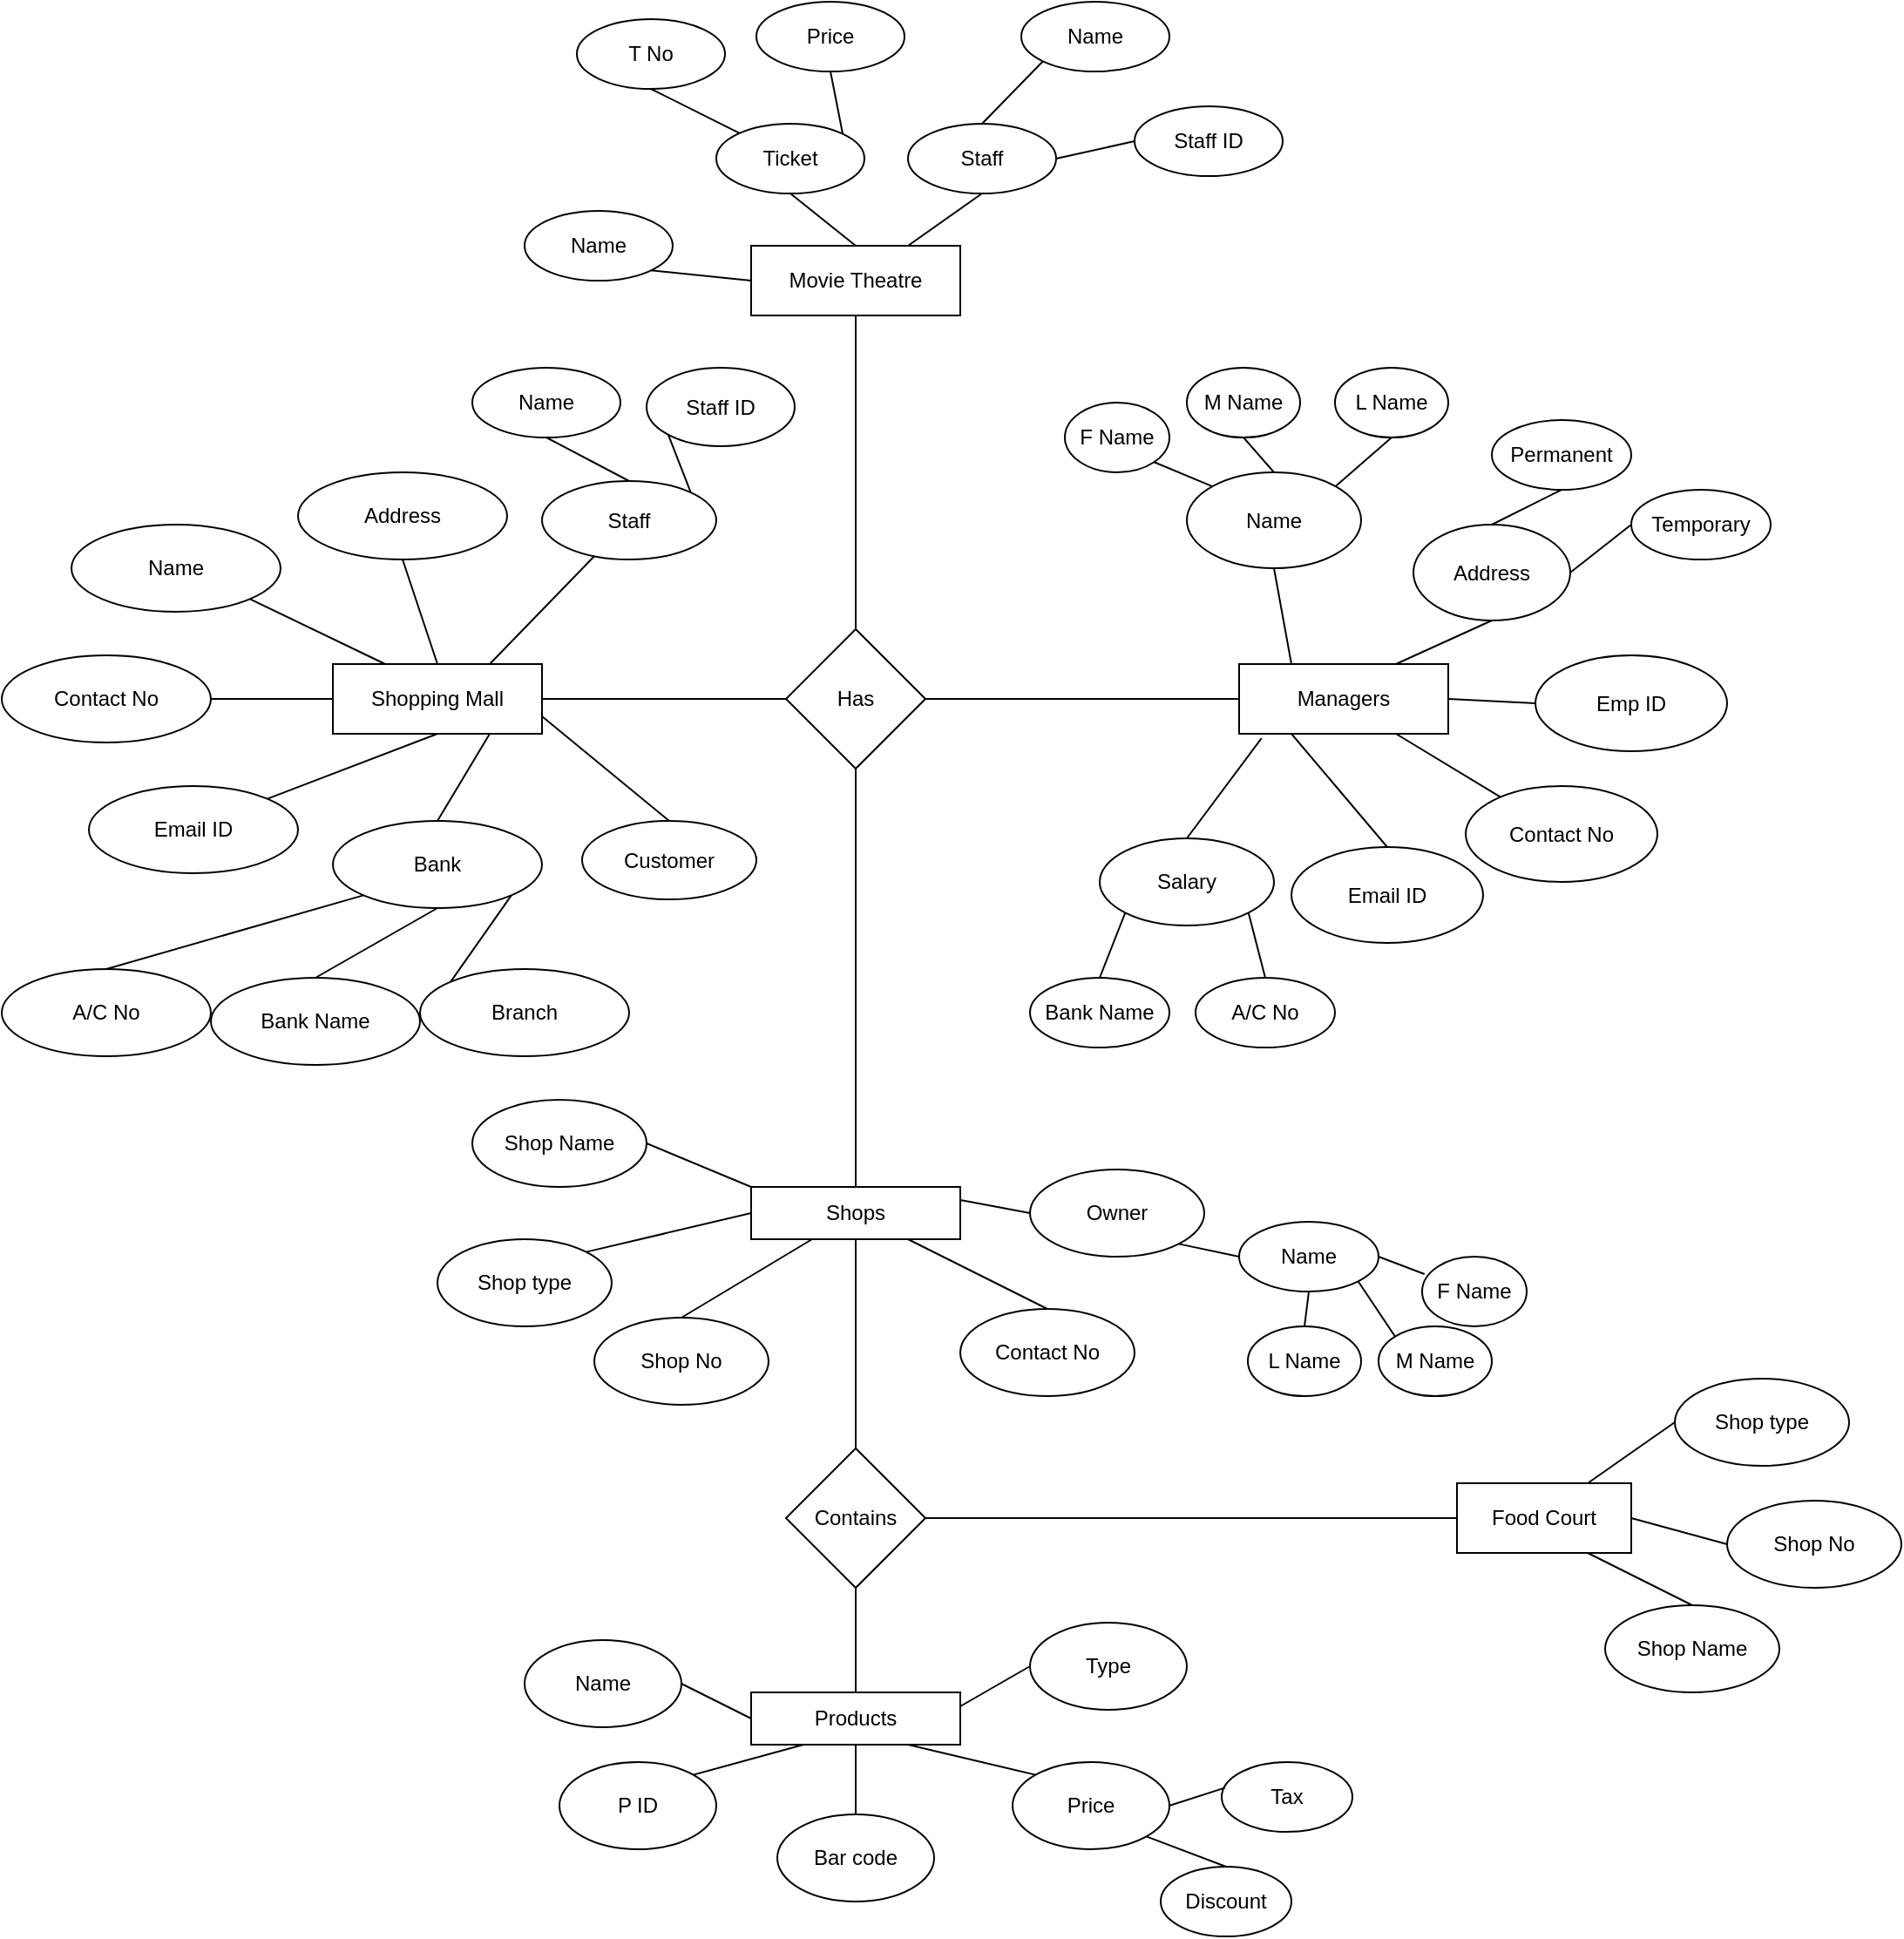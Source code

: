 <mxfile version="15.2.9" type="github">
  <diagram id="hH-_rpgufsO2_H_LGGQl" name="Page-1">
    <mxGraphModel dx="2580" dy="2065" grid="1" gridSize="10" guides="1" tooltips="1" connect="1" arrows="1" fold="1" page="1" pageScale="1" pageWidth="850" pageHeight="1100" math="0" shadow="0">
      <root>
        <mxCell id="0" />
        <mxCell id="1" parent="0" />
        <mxCell id="tfue6uO5ZcUPL1V4P8Y0-1" value="Shopping Mall" style="rounded=0;whiteSpace=wrap;html=1;" vertex="1" parent="1">
          <mxGeometry x="140" y="230" width="120" height="40" as="geometry" />
        </mxCell>
        <mxCell id="tfue6uO5ZcUPL1V4P8Y0-2" value="Address" style="ellipse;whiteSpace=wrap;html=1;" vertex="1" parent="1">
          <mxGeometry x="120" y="120" width="120" height="50" as="geometry" />
        </mxCell>
        <mxCell id="tfue6uO5ZcUPL1V4P8Y0-3" value="Name" style="ellipse;whiteSpace=wrap;html=1;" vertex="1" parent="1">
          <mxGeometry x="-10" y="150" width="120" height="50" as="geometry" />
        </mxCell>
        <mxCell id="tfue6uO5ZcUPL1V4P8Y0-5" value="Contact No" style="ellipse;whiteSpace=wrap;html=1;" vertex="1" parent="1">
          <mxGeometry x="-50" y="225" width="120" height="50" as="geometry" />
        </mxCell>
        <mxCell id="tfue6uO5ZcUPL1V4P8Y0-6" value="Email ID" style="ellipse;whiteSpace=wrap;html=1;" vertex="1" parent="1">
          <mxGeometry y="300" width="120" height="50" as="geometry" />
        </mxCell>
        <mxCell id="tfue6uO5ZcUPL1V4P8Y0-7" value="Bank" style="ellipse;whiteSpace=wrap;html=1;" vertex="1" parent="1">
          <mxGeometry x="140" y="320" width="120" height="50" as="geometry" />
        </mxCell>
        <mxCell id="tfue6uO5ZcUPL1V4P8Y0-8" value="A/C No" style="ellipse;whiteSpace=wrap;html=1;" vertex="1" parent="1">
          <mxGeometry x="-50" y="405" width="120" height="50" as="geometry" />
        </mxCell>
        <mxCell id="tfue6uO5ZcUPL1V4P8Y0-9" value="Bank Name" style="ellipse;whiteSpace=wrap;html=1;" vertex="1" parent="1">
          <mxGeometry x="70" y="410" width="120" height="50" as="geometry" />
        </mxCell>
        <mxCell id="tfue6uO5ZcUPL1V4P8Y0-10" value="Branch" style="ellipse;whiteSpace=wrap;html=1;" vertex="1" parent="1">
          <mxGeometry x="190" y="405" width="120" height="50" as="geometry" />
        </mxCell>
        <mxCell id="tfue6uO5ZcUPL1V4P8Y0-11" value="" style="endArrow=none;html=1;entryX=0.5;entryY=1;entryDx=0;entryDy=0;exitX=0.5;exitY=0;exitDx=0;exitDy=0;" edge="1" parent="1" source="tfue6uO5ZcUPL1V4P8Y0-1" target="tfue6uO5ZcUPL1V4P8Y0-2">
          <mxGeometry width="50" height="50" relative="1" as="geometry">
            <mxPoint x="400" y="320" as="sourcePoint" />
            <mxPoint x="450" y="270" as="targetPoint" />
          </mxGeometry>
        </mxCell>
        <mxCell id="tfue6uO5ZcUPL1V4P8Y0-12" value="" style="endArrow=none;html=1;exitX=1;exitY=1;exitDx=0;exitDy=0;" edge="1" parent="1" source="tfue6uO5ZcUPL1V4P8Y0-3">
          <mxGeometry width="50" height="50" relative="1" as="geometry">
            <mxPoint x="400" y="320" as="sourcePoint" />
            <mxPoint x="170" y="230" as="targetPoint" />
          </mxGeometry>
        </mxCell>
        <mxCell id="tfue6uO5ZcUPL1V4P8Y0-13" value="" style="endArrow=none;html=1;exitX=1;exitY=0.5;exitDx=0;exitDy=0;entryX=0;entryY=0.5;entryDx=0;entryDy=0;" edge="1" parent="1" source="tfue6uO5ZcUPL1V4P8Y0-5" target="tfue6uO5ZcUPL1V4P8Y0-1">
          <mxGeometry width="50" height="50" relative="1" as="geometry">
            <mxPoint x="90" y="260" as="sourcePoint" />
            <mxPoint x="167.574" y="297.322" as="targetPoint" />
          </mxGeometry>
        </mxCell>
        <mxCell id="tfue6uO5ZcUPL1V4P8Y0-14" value="" style="endArrow=none;html=1;exitX=1;exitY=0;exitDx=0;exitDy=0;entryX=0.5;entryY=1;entryDx=0;entryDy=0;" edge="1" parent="1" source="tfue6uO5ZcUPL1V4P8Y0-6" target="tfue6uO5ZcUPL1V4P8Y0-1">
          <mxGeometry width="50" height="50" relative="1" as="geometry">
            <mxPoint x="130" y="280" as="sourcePoint" />
            <mxPoint x="207.574" y="317.322" as="targetPoint" />
          </mxGeometry>
        </mxCell>
        <mxCell id="tfue6uO5ZcUPL1V4P8Y0-15" value="" style="endArrow=none;html=1;exitX=0.75;exitY=1;exitDx=0;exitDy=0;entryX=0.5;entryY=0;entryDx=0;entryDy=0;" edge="1" parent="1" source="tfue6uO5ZcUPL1V4P8Y0-1" target="tfue6uO5ZcUPL1V4P8Y0-7">
          <mxGeometry width="50" height="50" relative="1" as="geometry">
            <mxPoint x="270" y="300" as="sourcePoint" />
            <mxPoint x="347.574" y="337.322" as="targetPoint" />
          </mxGeometry>
        </mxCell>
        <mxCell id="tfue6uO5ZcUPL1V4P8Y0-17" value="" style="endArrow=none;html=1;exitX=1;exitY=1;exitDx=0;exitDy=0;entryX=0;entryY=0;entryDx=0;entryDy=0;" edge="1" parent="1" source="tfue6uO5ZcUPL1V4P8Y0-7" target="tfue6uO5ZcUPL1V4P8Y0-10">
          <mxGeometry width="50" height="50" relative="1" as="geometry">
            <mxPoint x="310" y="290" as="sourcePoint" />
            <mxPoint x="387.574" y="327.322" as="targetPoint" />
          </mxGeometry>
        </mxCell>
        <mxCell id="tfue6uO5ZcUPL1V4P8Y0-18" value="" style="endArrow=none;html=1;exitX=0.5;exitY=1;exitDx=0;exitDy=0;entryX=0.5;entryY=0;entryDx=0;entryDy=0;" edge="1" parent="1" source="tfue6uO5ZcUPL1V4P8Y0-7" target="tfue6uO5ZcUPL1V4P8Y0-9">
          <mxGeometry width="50" height="50" relative="1" as="geometry">
            <mxPoint x="200" y="400" as="sourcePoint" />
            <mxPoint x="277.574" y="437.322" as="targetPoint" />
          </mxGeometry>
        </mxCell>
        <mxCell id="tfue6uO5ZcUPL1V4P8Y0-19" value="" style="endArrow=none;html=1;exitX=0;exitY=1;exitDx=0;exitDy=0;entryX=0.5;entryY=0;entryDx=0;entryDy=0;" edge="1" parent="1" source="tfue6uO5ZcUPL1V4P8Y0-7" target="tfue6uO5ZcUPL1V4P8Y0-8">
          <mxGeometry width="50" height="50" relative="1" as="geometry">
            <mxPoint x="70" y="490" as="sourcePoint" />
            <mxPoint x="147.574" y="527.322" as="targetPoint" />
          </mxGeometry>
        </mxCell>
        <mxCell id="tfue6uO5ZcUPL1V4P8Y0-20" value="Has" style="rhombus;whiteSpace=wrap;html=1;" vertex="1" parent="1">
          <mxGeometry x="400" y="210" width="80" height="80" as="geometry" />
        </mxCell>
        <mxCell id="tfue6uO5ZcUPL1V4P8Y0-21" value="Managers" style="rounded=0;whiteSpace=wrap;html=1;" vertex="1" parent="1">
          <mxGeometry x="660" y="230" width="120" height="40" as="geometry" />
        </mxCell>
        <mxCell id="tfue6uO5ZcUPL1V4P8Y0-22" value="Name" style="ellipse;whiteSpace=wrap;html=1;" vertex="1" parent="1">
          <mxGeometry x="630" y="120" width="100" height="55" as="geometry" />
        </mxCell>
        <mxCell id="tfue6uO5ZcUPL1V4P8Y0-23" value="Address" style="ellipse;whiteSpace=wrap;html=1;" vertex="1" parent="1">
          <mxGeometry x="760" y="150" width="90" height="55" as="geometry" />
        </mxCell>
        <mxCell id="tfue6uO5ZcUPL1V4P8Y0-24" value="Emp ID" style="ellipse;whiteSpace=wrap;html=1;" vertex="1" parent="1">
          <mxGeometry x="830" y="225" width="110" height="55" as="geometry" />
        </mxCell>
        <mxCell id="tfue6uO5ZcUPL1V4P8Y0-26" value="Contact No" style="ellipse;whiteSpace=wrap;html=1;" vertex="1" parent="1">
          <mxGeometry x="790" y="300" width="110" height="55" as="geometry" />
        </mxCell>
        <mxCell id="tfue6uO5ZcUPL1V4P8Y0-27" value="Email ID" style="ellipse;whiteSpace=wrap;html=1;" vertex="1" parent="1">
          <mxGeometry x="690" y="335" width="110" height="55" as="geometry" />
        </mxCell>
        <mxCell id="tfue6uO5ZcUPL1V4P8Y0-28" value="Permanent" style="ellipse;whiteSpace=wrap;html=1;" vertex="1" parent="1">
          <mxGeometry x="805" y="90" width="80" height="40" as="geometry" />
        </mxCell>
        <mxCell id="tfue6uO5ZcUPL1V4P8Y0-29" value="Temporary" style="ellipse;whiteSpace=wrap;html=1;" vertex="1" parent="1">
          <mxGeometry x="885" y="130" width="80" height="40" as="geometry" />
        </mxCell>
        <mxCell id="tfue6uO5ZcUPL1V4P8Y0-30" value="F Name" style="ellipse;whiteSpace=wrap;html=1;" vertex="1" parent="1">
          <mxGeometry x="560" y="80" width="60" height="40" as="geometry" />
        </mxCell>
        <mxCell id="tfue6uO5ZcUPL1V4P8Y0-31" value="M Name" style="ellipse;whiteSpace=wrap;html=1;" vertex="1" parent="1">
          <mxGeometry x="630" y="60" width="65" height="40" as="geometry" />
        </mxCell>
        <mxCell id="tfue6uO5ZcUPL1V4P8Y0-32" value="L Name" style="ellipse;whiteSpace=wrap;html=1;" vertex="1" parent="1">
          <mxGeometry x="715" y="60" width="65" height="40" as="geometry" />
        </mxCell>
        <mxCell id="tfue6uO5ZcUPL1V4P8Y0-33" value="" style="endArrow=none;html=1;entryX=1;entryY=1;entryDx=0;entryDy=0;exitX=0;exitY=0;exitDx=0;exitDy=0;" edge="1" parent="1" source="tfue6uO5ZcUPL1V4P8Y0-22" target="tfue6uO5ZcUPL1V4P8Y0-30">
          <mxGeometry width="50" height="50" relative="1" as="geometry">
            <mxPoint x="490" y="320" as="sourcePoint" />
            <mxPoint x="540" y="270" as="targetPoint" />
          </mxGeometry>
        </mxCell>
        <mxCell id="tfue6uO5ZcUPL1V4P8Y0-34" value="" style="endArrow=none;html=1;entryX=0.5;entryY=1;entryDx=0;entryDy=0;exitX=0.5;exitY=0;exitDx=0;exitDy=0;" edge="1" parent="1" source="tfue6uO5ZcUPL1V4P8Y0-22" target="tfue6uO5ZcUPL1V4P8Y0-31">
          <mxGeometry width="50" height="50" relative="1" as="geometry">
            <mxPoint x="780" y="130" as="sourcePoint" />
            <mxPoint x="746.891" y="115.908" as="targetPoint" />
          </mxGeometry>
        </mxCell>
        <mxCell id="tfue6uO5ZcUPL1V4P8Y0-35" value="" style="endArrow=none;html=1;entryX=0.5;entryY=1;entryDx=0;entryDy=0;exitX=1;exitY=0;exitDx=0;exitDy=0;" edge="1" parent="1" source="tfue6uO5ZcUPL1V4P8Y0-22" target="tfue6uO5ZcUPL1V4P8Y0-32">
          <mxGeometry width="50" height="50" relative="1" as="geometry">
            <mxPoint x="760" y="130" as="sourcePoint" />
            <mxPoint x="726.891" y="115.908" as="targetPoint" />
          </mxGeometry>
        </mxCell>
        <mxCell id="tfue6uO5ZcUPL1V4P8Y0-37" value="" style="endArrow=none;html=1;entryX=0.5;entryY=1;entryDx=0;entryDy=0;exitX=0.25;exitY=0;exitDx=0;exitDy=0;" edge="1" parent="1" source="tfue6uO5ZcUPL1V4P8Y0-21" target="tfue6uO5ZcUPL1V4P8Y0-22">
          <mxGeometry width="50" height="50" relative="1" as="geometry">
            <mxPoint x="600" y="190" as="sourcePoint" />
            <mxPoint x="566.891" y="175.908" as="targetPoint" />
          </mxGeometry>
        </mxCell>
        <mxCell id="tfue6uO5ZcUPL1V4P8Y0-38" value="" style="endArrow=none;html=1;entryX=0.75;entryY=0;entryDx=0;entryDy=0;exitX=0.5;exitY=1;exitDx=0;exitDy=0;" edge="1" parent="1" source="tfue6uO5ZcUPL1V4P8Y0-23" target="tfue6uO5ZcUPL1V4P8Y0-21">
          <mxGeometry width="50" height="50" relative="1" as="geometry">
            <mxPoint x="740" y="200" as="sourcePoint" />
            <mxPoint x="706.891" y="185.908" as="targetPoint" />
          </mxGeometry>
        </mxCell>
        <mxCell id="tfue6uO5ZcUPL1V4P8Y0-40" value="" style="endArrow=none;html=1;entryX=0.25;entryY=1;entryDx=0;entryDy=0;exitX=0.5;exitY=0;exitDx=0;exitDy=0;" edge="1" parent="1" source="tfue6uO5ZcUPL1V4P8Y0-27" target="tfue6uO5ZcUPL1V4P8Y0-21">
          <mxGeometry width="50" height="50" relative="1" as="geometry">
            <mxPoint x="760" y="290" as="sourcePoint" />
            <mxPoint x="726.891" y="275.908" as="targetPoint" />
          </mxGeometry>
        </mxCell>
        <mxCell id="tfue6uO5ZcUPL1V4P8Y0-41" value="" style="endArrow=none;html=1;entryX=0.75;entryY=1;entryDx=0;entryDy=0;" edge="1" parent="1" source="tfue6uO5ZcUPL1V4P8Y0-26" target="tfue6uO5ZcUPL1V4P8Y0-21">
          <mxGeometry width="50" height="50" relative="1" as="geometry">
            <mxPoint x="770" y="290" as="sourcePoint" />
            <mxPoint x="736.891" y="275.908" as="targetPoint" />
          </mxGeometry>
        </mxCell>
        <mxCell id="tfue6uO5ZcUPL1V4P8Y0-42" value="" style="endArrow=none;html=1;exitX=0;exitY=0.5;exitDx=0;exitDy=0;" edge="1" parent="1" source="tfue6uO5ZcUPL1V4P8Y0-24">
          <mxGeometry width="50" height="50" relative="1" as="geometry">
            <mxPoint x="790" y="250" as="sourcePoint" />
            <mxPoint x="780" y="250" as="targetPoint" />
          </mxGeometry>
        </mxCell>
        <mxCell id="tfue6uO5ZcUPL1V4P8Y0-43" value="" style="endArrow=none;html=1;entryX=0.5;entryY=1;entryDx=0;entryDy=0;exitX=0.5;exitY=0;exitDx=0;exitDy=0;" edge="1" parent="1" source="tfue6uO5ZcUPL1V4P8Y0-23" target="tfue6uO5ZcUPL1V4P8Y0-28">
          <mxGeometry width="50" height="50" relative="1" as="geometry">
            <mxPoint x="770" y="130" as="sourcePoint" />
            <mxPoint x="736.891" y="115.908" as="targetPoint" />
          </mxGeometry>
        </mxCell>
        <mxCell id="tfue6uO5ZcUPL1V4P8Y0-44" value="" style="endArrow=none;html=1;entryX=1;entryY=0.5;entryDx=0;entryDy=0;exitX=0;exitY=0.5;exitDx=0;exitDy=0;" edge="1" parent="1" source="tfue6uO5ZcUPL1V4P8Y0-29" target="tfue6uO5ZcUPL1V4P8Y0-23">
          <mxGeometry width="50" height="50" relative="1" as="geometry">
            <mxPoint x="960" y="220" as="sourcePoint" />
            <mxPoint x="926.891" y="205.908" as="targetPoint" />
          </mxGeometry>
        </mxCell>
        <mxCell id="tfue6uO5ZcUPL1V4P8Y0-45" value="Salary" style="ellipse;whiteSpace=wrap;html=1;" vertex="1" parent="1">
          <mxGeometry x="580" y="330" width="100" height="50" as="geometry" />
        </mxCell>
        <mxCell id="tfue6uO5ZcUPL1V4P8Y0-47" value="" style="endArrow=none;html=1;entryX=0.107;entryY=1.065;entryDx=0;entryDy=0;exitX=0.5;exitY=0;exitDx=0;exitDy=0;entryPerimeter=0;" edge="1" parent="1" source="tfue6uO5ZcUPL1V4P8Y0-45" target="tfue6uO5ZcUPL1V4P8Y0-21">
          <mxGeometry width="50" height="50" relative="1" as="geometry">
            <mxPoint x="640" y="290" as="sourcePoint" />
            <mxPoint x="585" y="225" as="targetPoint" />
          </mxGeometry>
        </mxCell>
        <mxCell id="tfue6uO5ZcUPL1V4P8Y0-48" value="Bank Name" style="ellipse;whiteSpace=wrap;html=1;" vertex="1" parent="1">
          <mxGeometry x="540" y="410" width="80" height="40" as="geometry" />
        </mxCell>
        <mxCell id="tfue6uO5ZcUPL1V4P8Y0-49" value="A/C No" style="ellipse;whiteSpace=wrap;html=1;" vertex="1" parent="1">
          <mxGeometry x="635" y="410" width="80" height="40" as="geometry" />
        </mxCell>
        <mxCell id="tfue6uO5ZcUPL1V4P8Y0-50" value="" style="endArrow=none;html=1;entryX=0;entryY=1;entryDx=0;entryDy=0;exitX=0.5;exitY=0;exitDx=0;exitDy=0;" edge="1" parent="1" source="tfue6uO5ZcUPL1V4P8Y0-48" target="tfue6uO5ZcUPL1V4P8Y0-45">
          <mxGeometry width="50" height="50" relative="1" as="geometry">
            <mxPoint x="560" y="390" as="sourcePoint" />
            <mxPoint x="602.84" y="332.6" as="targetPoint" />
          </mxGeometry>
        </mxCell>
        <mxCell id="tfue6uO5ZcUPL1V4P8Y0-51" value="" style="endArrow=none;html=1;entryX=0.5;entryY=0;entryDx=0;entryDy=0;exitX=1;exitY=1;exitDx=0;exitDy=0;" edge="1" parent="1" source="tfue6uO5ZcUPL1V4P8Y0-45" target="tfue6uO5ZcUPL1V4P8Y0-49">
          <mxGeometry width="50" height="50" relative="1" as="geometry">
            <mxPoint x="640" y="390" as="sourcePoint" />
            <mxPoint x="682.84" y="332.6" as="targetPoint" />
          </mxGeometry>
        </mxCell>
        <mxCell id="tfue6uO5ZcUPL1V4P8Y0-52" value="" style="endArrow=none;html=1;entryX=0;entryY=0.5;entryDx=0;entryDy=0;exitX=1;exitY=0.5;exitDx=0;exitDy=0;" edge="1" parent="1" source="tfue6uO5ZcUPL1V4P8Y0-1" target="tfue6uO5ZcUPL1V4P8Y0-20">
          <mxGeometry width="50" height="50" relative="1" as="geometry">
            <mxPoint x="320" y="220" as="sourcePoint" />
            <mxPoint x="362.84" y="162.6" as="targetPoint" />
          </mxGeometry>
        </mxCell>
        <mxCell id="tfue6uO5ZcUPL1V4P8Y0-53" value="" style="endArrow=none;html=1;entryX=0;entryY=0.5;entryDx=0;entryDy=0;exitX=1;exitY=0.5;exitDx=0;exitDy=0;" edge="1" parent="1" source="tfue6uO5ZcUPL1V4P8Y0-20" target="tfue6uO5ZcUPL1V4P8Y0-21">
          <mxGeometry width="50" height="50" relative="1" as="geometry">
            <mxPoint x="480" y="330" as="sourcePoint" />
            <mxPoint x="522.84" y="272.6" as="targetPoint" />
          </mxGeometry>
        </mxCell>
        <mxCell id="tfue6uO5ZcUPL1V4P8Y0-54" value="Shops" style="rounded=0;whiteSpace=wrap;html=1;" vertex="1" parent="1">
          <mxGeometry x="380" y="530" width="120" height="30" as="geometry" />
        </mxCell>
        <mxCell id="tfue6uO5ZcUPL1V4P8Y0-55" value="" style="endArrow=none;html=1;entryX=0.5;entryY=1;entryDx=0;entryDy=0;exitX=0.5;exitY=0;exitDx=0;exitDy=0;" edge="1" parent="1" source="tfue6uO5ZcUPL1V4P8Y0-54" target="tfue6uO5ZcUPL1V4P8Y0-20">
          <mxGeometry width="50" height="50" relative="1" as="geometry">
            <mxPoint x="490" y="350" as="sourcePoint" />
            <mxPoint x="540" y="300" as="targetPoint" />
          </mxGeometry>
        </mxCell>
        <mxCell id="tfue6uO5ZcUPL1V4P8Y0-56" value="Shop type" style="ellipse;whiteSpace=wrap;html=1;" vertex="1" parent="1">
          <mxGeometry x="200" y="560" width="100" height="50" as="geometry" />
        </mxCell>
        <mxCell id="tfue6uO5ZcUPL1V4P8Y0-57" value="Shop No" style="ellipse;whiteSpace=wrap;html=1;" vertex="1" parent="1">
          <mxGeometry x="290" y="605" width="100" height="50" as="geometry" />
        </mxCell>
        <mxCell id="tfue6uO5ZcUPL1V4P8Y0-58" value="Contact No" style="ellipse;whiteSpace=wrap;html=1;" vertex="1" parent="1">
          <mxGeometry x="500" y="600" width="100" height="50" as="geometry" />
        </mxCell>
        <mxCell id="tfue6uO5ZcUPL1V4P8Y0-59" value="Owner" style="ellipse;whiteSpace=wrap;html=1;" vertex="1" parent="1">
          <mxGeometry x="540" y="520" width="100" height="50" as="geometry" />
        </mxCell>
        <mxCell id="tfue6uO5ZcUPL1V4P8Y0-60" value="Shop Name" style="ellipse;whiteSpace=wrap;html=1;" vertex="1" parent="1">
          <mxGeometry x="220" y="480" width="100" height="50" as="geometry" />
        </mxCell>
        <mxCell id="tfue6uO5ZcUPL1V4P8Y0-62" value="Name" style="ellipse;whiteSpace=wrap;html=1;" vertex="1" parent="1">
          <mxGeometry x="660" y="550" width="80" height="40" as="geometry" />
        </mxCell>
        <mxCell id="tfue6uO5ZcUPL1V4P8Y0-63" value="F Name" style="ellipse;whiteSpace=wrap;html=1;" vertex="1" parent="1">
          <mxGeometry x="765" y="570" width="60" height="40" as="geometry" />
        </mxCell>
        <mxCell id="tfue6uO5ZcUPL1V4P8Y0-64" value="M Name" style="ellipse;whiteSpace=wrap;html=1;" vertex="1" parent="1">
          <mxGeometry x="740" y="610" width="65" height="40" as="geometry" />
        </mxCell>
        <mxCell id="tfue6uO5ZcUPL1V4P8Y0-65" value="L Name" style="ellipse;whiteSpace=wrap;html=1;" vertex="1" parent="1">
          <mxGeometry x="665" y="610" width="65" height="40" as="geometry" />
        </mxCell>
        <mxCell id="tfue6uO5ZcUPL1V4P8Y0-67" value="" style="endArrow=none;html=1;entryX=0.5;entryY=0;entryDx=0;entryDy=0;" edge="1" parent="1" source="tfue6uO5ZcUPL1V4P8Y0-54" target="tfue6uO5ZcUPL1V4P8Y0-57">
          <mxGeometry width="50" height="50" relative="1" as="geometry">
            <mxPoint x="410" y="580" as="sourcePoint" />
            <mxPoint x="340" y="620" as="targetPoint" />
          </mxGeometry>
        </mxCell>
        <mxCell id="tfue6uO5ZcUPL1V4P8Y0-68" value="" style="endArrow=none;html=1;exitX=0;exitY=0.5;exitDx=0;exitDy=0;entryX=1;entryY=0;entryDx=0;entryDy=0;" edge="1" parent="1" source="tfue6uO5ZcUPL1V4P8Y0-54" target="tfue6uO5ZcUPL1V4P8Y0-56">
          <mxGeometry width="50" height="50" relative="1" as="geometry">
            <mxPoint x="370" y="560" as="sourcePoint" />
            <mxPoint x="300" y="600" as="targetPoint" />
          </mxGeometry>
        </mxCell>
        <mxCell id="tfue6uO5ZcUPL1V4P8Y0-69" value="" style="endArrow=none;html=1;exitX=0;exitY=0;exitDx=0;exitDy=0;entryX=1;entryY=0.5;entryDx=0;entryDy=0;" edge="1" parent="1" source="tfue6uO5ZcUPL1V4P8Y0-54" target="tfue6uO5ZcUPL1V4P8Y0-60">
          <mxGeometry width="50" height="50" relative="1" as="geometry">
            <mxPoint x="370" y="520" as="sourcePoint" />
            <mxPoint x="300" y="560" as="targetPoint" />
          </mxGeometry>
        </mxCell>
        <mxCell id="tfue6uO5ZcUPL1V4P8Y0-70" value="" style="endArrow=none;html=1;exitX=1;exitY=0.25;exitDx=0;exitDy=0;entryX=0;entryY=0.5;entryDx=0;entryDy=0;" edge="1" parent="1" source="tfue6uO5ZcUPL1V4P8Y0-54" target="tfue6uO5ZcUPL1V4P8Y0-59">
          <mxGeometry width="50" height="50" relative="1" as="geometry">
            <mxPoint x="510" y="550" as="sourcePoint" />
            <mxPoint x="440" y="590" as="targetPoint" />
          </mxGeometry>
        </mxCell>
        <mxCell id="tfue6uO5ZcUPL1V4P8Y0-71" value="" style="endArrow=none;html=1;exitX=0.75;exitY=1;exitDx=0;exitDy=0;entryX=0.5;entryY=0;entryDx=0;entryDy=0;" edge="1" parent="1" source="tfue6uO5ZcUPL1V4P8Y0-54" target="tfue6uO5ZcUPL1V4P8Y0-58">
          <mxGeometry width="50" height="50" relative="1" as="geometry">
            <mxPoint x="480" y="580" as="sourcePoint" />
            <mxPoint x="410" y="620" as="targetPoint" />
          </mxGeometry>
        </mxCell>
        <mxCell id="tfue6uO5ZcUPL1V4P8Y0-72" value="" style="endArrow=none;html=1;exitX=1;exitY=1;exitDx=0;exitDy=0;entryX=0;entryY=0.5;entryDx=0;entryDy=0;" edge="1" parent="1" source="tfue6uO5ZcUPL1V4P8Y0-59" target="tfue6uO5ZcUPL1V4P8Y0-62">
          <mxGeometry width="50" height="50" relative="1" as="geometry">
            <mxPoint x="620" y="590" as="sourcePoint" />
            <mxPoint x="550" y="630" as="targetPoint" />
          </mxGeometry>
        </mxCell>
        <mxCell id="tfue6uO5ZcUPL1V4P8Y0-73" value="" style="endArrow=none;html=1;exitX=0.023;exitY=0.25;exitDx=0;exitDy=0;entryX=1;entryY=0.5;entryDx=0;entryDy=0;exitPerimeter=0;" edge="1" parent="1" source="tfue6uO5ZcUPL1V4P8Y0-63" target="tfue6uO5ZcUPL1V4P8Y0-62">
          <mxGeometry width="50" height="50" relative="1" as="geometry">
            <mxPoint x="740" y="540" as="sourcePoint" />
            <mxPoint x="670" y="580" as="targetPoint" />
          </mxGeometry>
        </mxCell>
        <mxCell id="tfue6uO5ZcUPL1V4P8Y0-74" value="" style="endArrow=none;html=1;exitX=0.5;exitY=1;exitDx=0;exitDy=0;entryX=0.5;entryY=0;entryDx=0;entryDy=0;" edge="1" parent="1" source="tfue6uO5ZcUPL1V4P8Y0-62" target="tfue6uO5ZcUPL1V4P8Y0-65">
          <mxGeometry width="50" height="50" relative="1" as="geometry">
            <mxPoint x="660" y="620" as="sourcePoint" />
            <mxPoint x="590" y="660" as="targetPoint" />
          </mxGeometry>
        </mxCell>
        <mxCell id="tfue6uO5ZcUPL1V4P8Y0-75" value="" style="endArrow=none;html=1;exitX=1;exitY=1;exitDx=0;exitDy=0;entryX=0;entryY=0;entryDx=0;entryDy=0;" edge="1" parent="1" source="tfue6uO5ZcUPL1V4P8Y0-62" target="tfue6uO5ZcUPL1V4P8Y0-64">
          <mxGeometry width="50" height="50" relative="1" as="geometry">
            <mxPoint x="730" y="600" as="sourcePoint" />
            <mxPoint x="660" y="640" as="targetPoint" />
          </mxGeometry>
        </mxCell>
        <mxCell id="tfue6uO5ZcUPL1V4P8Y0-76" value="" style="endArrow=none;html=1;entryX=0.5;entryY=1;entryDx=0;entryDy=0;" edge="1" parent="1" target="tfue6uO5ZcUPL1V4P8Y0-54">
          <mxGeometry width="50" height="50" relative="1" as="geometry">
            <mxPoint x="440" y="720" as="sourcePoint" />
            <mxPoint x="540" y="720" as="targetPoint" />
          </mxGeometry>
        </mxCell>
        <mxCell id="tfue6uO5ZcUPL1V4P8Y0-77" value="Contains" style="rhombus;whiteSpace=wrap;html=1;" vertex="1" parent="1">
          <mxGeometry x="400" y="680" width="80" height="80" as="geometry" />
        </mxCell>
        <mxCell id="tfue6uO5ZcUPL1V4P8Y0-78" value="" style="endArrow=none;html=1;entryX=0.5;entryY=1;entryDx=0;entryDy=0;" edge="1" parent="1" target="tfue6uO5ZcUPL1V4P8Y0-77">
          <mxGeometry width="50" height="50" relative="1" as="geometry">
            <mxPoint x="440" y="820" as="sourcePoint" />
            <mxPoint x="540" y="720" as="targetPoint" />
          </mxGeometry>
        </mxCell>
        <mxCell id="tfue6uO5ZcUPL1V4P8Y0-79" value="Products" style="rounded=0;whiteSpace=wrap;html=1;" vertex="1" parent="1">
          <mxGeometry x="380" y="820" width="120" height="30" as="geometry" />
        </mxCell>
        <mxCell id="tfue6uO5ZcUPL1V4P8Y0-80" value="Name" style="ellipse;whiteSpace=wrap;html=1;" vertex="1" parent="1">
          <mxGeometry x="250" y="790" width="90" height="50" as="geometry" />
        </mxCell>
        <mxCell id="tfue6uO5ZcUPL1V4P8Y0-81" value="P ID" style="ellipse;whiteSpace=wrap;html=1;" vertex="1" parent="1">
          <mxGeometry x="270" y="860" width="90" height="50" as="geometry" />
        </mxCell>
        <mxCell id="tfue6uO5ZcUPL1V4P8Y0-82" value="Bar code" style="ellipse;whiteSpace=wrap;html=1;" vertex="1" parent="1">
          <mxGeometry x="395" y="890" width="90" height="50" as="geometry" />
        </mxCell>
        <mxCell id="tfue6uO5ZcUPL1V4P8Y0-83" value="Type" style="ellipse;whiteSpace=wrap;html=1;" vertex="1" parent="1">
          <mxGeometry x="540" y="780" width="90" height="50" as="geometry" />
        </mxCell>
        <mxCell id="tfue6uO5ZcUPL1V4P8Y0-84" value="Price" style="ellipse;whiteSpace=wrap;html=1;" vertex="1" parent="1">
          <mxGeometry x="530" y="860" width="90" height="50" as="geometry" />
        </mxCell>
        <mxCell id="tfue6uO5ZcUPL1V4P8Y0-85" value="Discount" style="ellipse;whiteSpace=wrap;html=1;" vertex="1" parent="1">
          <mxGeometry x="615" y="920" width="75" height="40" as="geometry" />
        </mxCell>
        <mxCell id="tfue6uO5ZcUPL1V4P8Y0-86" value="" style="endArrow=none;html=1;exitX=0;exitY=0.5;exitDx=0;exitDy=0;" edge="1" parent="1" source="tfue6uO5ZcUPL1V4P8Y0-83">
          <mxGeometry width="50" height="50" relative="1" as="geometry">
            <mxPoint x="490" y="890" as="sourcePoint" />
            <mxPoint x="500" y="828" as="targetPoint" />
          </mxGeometry>
        </mxCell>
        <mxCell id="tfue6uO5ZcUPL1V4P8Y0-87" value="Tax" style="ellipse;whiteSpace=wrap;html=1;" vertex="1" parent="1">
          <mxGeometry x="650" y="860" width="75" height="40" as="geometry" />
        </mxCell>
        <mxCell id="tfue6uO5ZcUPL1V4P8Y0-88" value="" style="endArrow=none;html=1;exitX=0;exitY=0.5;exitDx=0;exitDy=0;entryX=1;entryY=0.5;entryDx=0;entryDy=0;" edge="1" parent="1" source="tfue6uO5ZcUPL1V4P8Y0-79" target="tfue6uO5ZcUPL1V4P8Y0-80">
          <mxGeometry width="50" height="50" relative="1" as="geometry">
            <mxPoint x="360" y="810" as="sourcePoint" />
            <mxPoint x="320" y="833" as="targetPoint" />
          </mxGeometry>
        </mxCell>
        <mxCell id="tfue6uO5ZcUPL1V4P8Y0-89" value="" style="endArrow=none;html=1;exitX=0.25;exitY=1;exitDx=0;exitDy=0;entryX=1;entryY=0;entryDx=0;entryDy=0;" edge="1" parent="1" source="tfue6uO5ZcUPL1V4P8Y0-79" target="tfue6uO5ZcUPL1V4P8Y0-81">
          <mxGeometry width="50" height="50" relative="1" as="geometry">
            <mxPoint x="370" y="860" as="sourcePoint" />
            <mxPoint x="330" y="883" as="targetPoint" />
          </mxGeometry>
        </mxCell>
        <mxCell id="tfue6uO5ZcUPL1V4P8Y0-90" value="" style="endArrow=none;html=1;exitX=0.5;exitY=1;exitDx=0;exitDy=0;entryX=0.5;entryY=0;entryDx=0;entryDy=0;" edge="1" parent="1" source="tfue6uO5ZcUPL1V4P8Y0-79" target="tfue6uO5ZcUPL1V4P8Y0-82">
          <mxGeometry width="50" height="50" relative="1" as="geometry">
            <mxPoint x="440" y="860" as="sourcePoint" />
            <mxPoint x="310" y="993" as="targetPoint" />
          </mxGeometry>
        </mxCell>
        <mxCell id="tfue6uO5ZcUPL1V4P8Y0-91" value="" style="endArrow=none;html=1;exitX=0.75;exitY=1;exitDx=0;exitDy=0;entryX=0;entryY=0;entryDx=0;entryDy=0;" edge="1" parent="1" source="tfue6uO5ZcUPL1V4P8Y0-79" target="tfue6uO5ZcUPL1V4P8Y0-84">
          <mxGeometry width="50" height="50" relative="1" as="geometry">
            <mxPoint x="530" y="850" as="sourcePoint" />
            <mxPoint x="490" y="873" as="targetPoint" />
          </mxGeometry>
        </mxCell>
        <mxCell id="tfue6uO5ZcUPL1V4P8Y0-92" value="" style="endArrow=none;html=1;exitX=1;exitY=1;exitDx=0;exitDy=0;entryX=0.5;entryY=0;entryDx=0;entryDy=0;" edge="1" parent="1" source="tfue6uO5ZcUPL1V4P8Y0-84" target="tfue6uO5ZcUPL1V4P8Y0-85">
          <mxGeometry width="50" height="50" relative="1" as="geometry">
            <mxPoint x="540" y="950" as="sourcePoint" />
            <mxPoint x="500" y="973" as="targetPoint" />
          </mxGeometry>
        </mxCell>
        <mxCell id="tfue6uO5ZcUPL1V4P8Y0-93" value="" style="endArrow=none;html=1;exitX=0.027;exitY=0.367;exitDx=0;exitDy=0;exitPerimeter=0;entryX=1;entryY=0.5;entryDx=0;entryDy=0;" edge="1" parent="1" source="tfue6uO5ZcUPL1V4P8Y0-87" target="tfue6uO5ZcUPL1V4P8Y0-84">
          <mxGeometry width="50" height="50" relative="1" as="geometry">
            <mxPoint x="640" y="870" as="sourcePoint" />
            <mxPoint x="600" y="893" as="targetPoint" />
          </mxGeometry>
        </mxCell>
        <mxCell id="tfue6uO5ZcUPL1V4P8Y0-95" value="" style="endArrow=none;html=1;exitX=1;exitY=0.5;exitDx=0;exitDy=0;" edge="1" parent="1" source="tfue6uO5ZcUPL1V4P8Y0-77" target="tfue6uO5ZcUPL1V4P8Y0-96">
          <mxGeometry width="50" height="50" relative="1" as="geometry">
            <mxPoint x="530" y="790" as="sourcePoint" />
            <mxPoint x="620" y="720" as="targetPoint" />
          </mxGeometry>
        </mxCell>
        <mxCell id="tfue6uO5ZcUPL1V4P8Y0-96" value="Food Court" style="rounded=0;whiteSpace=wrap;html=1;" vertex="1" parent="1">
          <mxGeometry x="785" y="700" width="100" height="40" as="geometry" />
        </mxCell>
        <mxCell id="tfue6uO5ZcUPL1V4P8Y0-97" value="Shop Name" style="ellipse;whiteSpace=wrap;html=1;" vertex="1" parent="1">
          <mxGeometry x="870" y="770" width="100" height="50" as="geometry" />
        </mxCell>
        <mxCell id="tfue6uO5ZcUPL1V4P8Y0-98" value="Shop No" style="ellipse;whiteSpace=wrap;html=1;" vertex="1" parent="1">
          <mxGeometry x="940" y="710" width="100" height="50" as="geometry" />
        </mxCell>
        <mxCell id="tfue6uO5ZcUPL1V4P8Y0-99" value="Shop type" style="ellipse;whiteSpace=wrap;html=1;" vertex="1" parent="1">
          <mxGeometry x="910" y="640" width="100" height="50" as="geometry" />
        </mxCell>
        <mxCell id="tfue6uO5ZcUPL1V4P8Y0-100" value="" style="endArrow=none;html=1;exitX=0.75;exitY=1;exitDx=0;exitDy=0;entryX=0.5;entryY=0;entryDx=0;entryDy=0;" edge="1" parent="1" source="tfue6uO5ZcUPL1V4P8Y0-96" target="tfue6uO5ZcUPL1V4P8Y0-97">
          <mxGeometry width="50" height="50" relative="1" as="geometry">
            <mxPoint x="910" y="750" as="sourcePoint" />
            <mxPoint x="870" y="773" as="targetPoint" />
          </mxGeometry>
        </mxCell>
        <mxCell id="tfue6uO5ZcUPL1V4P8Y0-101" value="" style="endArrow=none;html=1;exitX=0;exitY=0.5;exitDx=0;exitDy=0;entryX=1;entryY=0.5;entryDx=0;entryDy=0;" edge="1" parent="1" source="tfue6uO5ZcUPL1V4P8Y0-98" target="tfue6uO5ZcUPL1V4P8Y0-96">
          <mxGeometry width="50" height="50" relative="1" as="geometry">
            <mxPoint x="910" y="710" as="sourcePoint" />
            <mxPoint x="870" y="733" as="targetPoint" />
          </mxGeometry>
        </mxCell>
        <mxCell id="tfue6uO5ZcUPL1V4P8Y0-102" value="" style="endArrow=none;html=1;exitX=0;exitY=0.5;exitDx=0;exitDy=0;entryX=0.75;entryY=0;entryDx=0;entryDy=0;" edge="1" parent="1" source="tfue6uO5ZcUPL1V4P8Y0-99" target="tfue6uO5ZcUPL1V4P8Y0-96">
          <mxGeometry width="50" height="50" relative="1" as="geometry">
            <mxPoint x="910" y="690" as="sourcePoint" />
            <mxPoint x="870" y="713" as="targetPoint" />
          </mxGeometry>
        </mxCell>
        <mxCell id="tfue6uO5ZcUPL1V4P8Y0-103" value="" style="endArrow=none;html=1;exitX=0.5;exitY=0;exitDx=0;exitDy=0;" edge="1" parent="1" source="tfue6uO5ZcUPL1V4P8Y0-20" target="tfue6uO5ZcUPL1V4P8Y0-104">
          <mxGeometry width="50" height="50" relative="1" as="geometry">
            <mxPoint x="530" y="230" as="sourcePoint" />
            <mxPoint x="440" y="20" as="targetPoint" />
          </mxGeometry>
        </mxCell>
        <mxCell id="tfue6uO5ZcUPL1V4P8Y0-104" value="Movie Theatre" style="rounded=0;whiteSpace=wrap;html=1;" vertex="1" parent="1">
          <mxGeometry x="380" y="-10" width="120" height="40" as="geometry" />
        </mxCell>
        <mxCell id="tfue6uO5ZcUPL1V4P8Y0-105" value="Name" style="ellipse;whiteSpace=wrap;html=1;" vertex="1" parent="1">
          <mxGeometry x="250" y="-30" width="85" height="40" as="geometry" />
        </mxCell>
        <mxCell id="tfue6uO5ZcUPL1V4P8Y0-106" value="Ticket" style="ellipse;whiteSpace=wrap;html=1;" vertex="1" parent="1">
          <mxGeometry x="360" y="-80" width="85" height="40" as="geometry" />
        </mxCell>
        <mxCell id="tfue6uO5ZcUPL1V4P8Y0-107" value="Staff" style="ellipse;whiteSpace=wrap;html=1;" vertex="1" parent="1">
          <mxGeometry x="470" y="-80" width="85" height="40" as="geometry" />
        </mxCell>
        <mxCell id="tfue6uO5ZcUPL1V4P8Y0-108" value="Name" style="ellipse;whiteSpace=wrap;html=1;" vertex="1" parent="1">
          <mxGeometry x="535" y="-150" width="85" height="40" as="geometry" />
        </mxCell>
        <mxCell id="tfue6uO5ZcUPL1V4P8Y0-109" value="Price" style="ellipse;whiteSpace=wrap;html=1;" vertex="1" parent="1">
          <mxGeometry x="383" y="-150" width="85" height="40" as="geometry" />
        </mxCell>
        <mxCell id="tfue6uO5ZcUPL1V4P8Y0-110" value="T No" style="ellipse;whiteSpace=wrap;html=1;" vertex="1" parent="1">
          <mxGeometry x="280" y="-140" width="85" height="40" as="geometry" />
        </mxCell>
        <mxCell id="tfue6uO5ZcUPL1V4P8Y0-111" value="Staff ID" style="ellipse;whiteSpace=wrap;html=1;" vertex="1" parent="1">
          <mxGeometry x="600" y="-90" width="85" height="40" as="geometry" />
        </mxCell>
        <mxCell id="tfue6uO5ZcUPL1V4P8Y0-112" value="" style="endArrow=none;html=1;entryX=0.5;entryY=1;entryDx=0;entryDy=0;" edge="1" parent="1" source="tfue6uO5ZcUPL1V4P8Y0-106" target="tfue6uO5ZcUPL1V4P8Y0-110">
          <mxGeometry width="50" height="50" relative="1" as="geometry">
            <mxPoint x="310" y="40" as="sourcePoint" />
            <mxPoint x="290" y="-20" as="targetPoint" />
          </mxGeometry>
        </mxCell>
        <mxCell id="tfue6uO5ZcUPL1V4P8Y0-113" value="" style="endArrow=none;html=1;entryX=0.5;entryY=1;entryDx=0;entryDy=0;exitX=1;exitY=0;exitDx=0;exitDy=0;" edge="1" parent="1" source="tfue6uO5ZcUPL1V4P8Y0-106" target="tfue6uO5ZcUPL1V4P8Y0-109">
          <mxGeometry width="50" height="50" relative="1" as="geometry">
            <mxPoint x="430" y="-100" as="sourcePoint" />
            <mxPoint x="379.128" y="-125.436" as="targetPoint" />
          </mxGeometry>
        </mxCell>
        <mxCell id="tfue6uO5ZcUPL1V4P8Y0-114" value="" style="endArrow=none;html=1;entryX=0.5;entryY=1;entryDx=0;entryDy=0;exitX=0.75;exitY=0;exitDx=0;exitDy=0;" edge="1" parent="1" source="tfue6uO5ZcUPL1V4P8Y0-104" target="tfue6uO5ZcUPL1V4P8Y0-107">
          <mxGeometry width="50" height="50" relative="1" as="geometry">
            <mxPoint x="560" y="-30" as="sourcePoint" />
            <mxPoint x="509.128" y="-55.436" as="targetPoint" />
          </mxGeometry>
        </mxCell>
        <mxCell id="tfue6uO5ZcUPL1V4P8Y0-115" value="" style="endArrow=none;html=1;entryX=1;entryY=0.5;entryDx=0;entryDy=0;exitX=0;exitY=0.5;exitDx=0;exitDy=0;" edge="1" parent="1" source="tfue6uO5ZcUPL1V4P8Y0-111" target="tfue6uO5ZcUPL1V4P8Y0-107">
          <mxGeometry width="50" height="50" relative="1" as="geometry">
            <mxPoint x="580" y="-30" as="sourcePoint" />
            <mxPoint x="529.128" y="-55.436" as="targetPoint" />
          </mxGeometry>
        </mxCell>
        <mxCell id="tfue6uO5ZcUPL1V4P8Y0-116" value="" style="endArrow=none;html=1;entryX=0;entryY=1;entryDx=0;entryDy=0;exitX=0.5;exitY=0;exitDx=0;exitDy=0;" edge="1" parent="1" source="tfue6uO5ZcUPL1V4P8Y0-107" target="tfue6uO5ZcUPL1V4P8Y0-108">
          <mxGeometry width="50" height="50" relative="1" as="geometry">
            <mxPoint x="490" y="-100" as="sourcePoint" />
            <mxPoint x="439.128" y="-125.436" as="targetPoint" />
          </mxGeometry>
        </mxCell>
        <mxCell id="tfue6uO5ZcUPL1V4P8Y0-117" value="" style="endArrow=none;html=1;entryX=1;entryY=1;entryDx=0;entryDy=0;exitX=0;exitY=0.5;exitDx=0;exitDy=0;" edge="1" parent="1" source="tfue6uO5ZcUPL1V4P8Y0-104" target="tfue6uO5ZcUPL1V4P8Y0-105">
          <mxGeometry width="50" height="50" relative="1" as="geometry">
            <mxPoint x="330" y="60" as="sourcePoint" />
            <mxPoint x="279.128" y="34.564" as="targetPoint" />
          </mxGeometry>
        </mxCell>
        <mxCell id="tfue6uO5ZcUPL1V4P8Y0-118" value="" style="endArrow=none;html=1;entryX=0.5;entryY=1;entryDx=0;entryDy=0;exitX=0.5;exitY=0;exitDx=0;exitDy=0;" edge="1" parent="1" source="tfue6uO5ZcUPL1V4P8Y0-104" target="tfue6uO5ZcUPL1V4P8Y0-106">
          <mxGeometry width="50" height="50" relative="1" as="geometry">
            <mxPoint x="370" y="70" as="sourcePoint" />
            <mxPoint x="319.128" y="44.564" as="targetPoint" />
          </mxGeometry>
        </mxCell>
        <mxCell id="tfue6uO5ZcUPL1V4P8Y0-120" value="Staff" style="ellipse;whiteSpace=wrap;html=1;" vertex="1" parent="1">
          <mxGeometry x="260" y="125" width="100" height="45" as="geometry" />
        </mxCell>
        <mxCell id="tfue6uO5ZcUPL1V4P8Y0-121" value="Name" style="ellipse;whiteSpace=wrap;html=1;" vertex="1" parent="1">
          <mxGeometry x="220" y="60" width="85" height="40" as="geometry" />
        </mxCell>
        <mxCell id="tfue6uO5ZcUPL1V4P8Y0-122" value="Staff ID" style="ellipse;whiteSpace=wrap;html=1;" vertex="1" parent="1">
          <mxGeometry x="320" y="60" width="85" height="45" as="geometry" />
        </mxCell>
        <mxCell id="tfue6uO5ZcUPL1V4P8Y0-123" value="" style="endArrow=none;html=1;exitX=0.75;exitY=0;exitDx=0;exitDy=0;" edge="1" parent="1" source="tfue6uO5ZcUPL1V4P8Y0-1" target="tfue6uO5ZcUPL1V4P8Y0-120">
          <mxGeometry width="50" height="50" relative="1" as="geometry">
            <mxPoint x="170" y="80" as="sourcePoint" />
            <mxPoint x="220" y="30" as="targetPoint" />
          </mxGeometry>
        </mxCell>
        <mxCell id="tfue6uO5ZcUPL1V4P8Y0-125" value="" style="endArrow=none;html=1;entryX=0.5;entryY=1;entryDx=0;entryDy=0;exitX=0.5;exitY=0;exitDx=0;exitDy=0;" edge="1" parent="1" source="tfue6uO5ZcUPL1V4P8Y0-120" target="tfue6uO5ZcUPL1V4P8Y0-121">
          <mxGeometry width="50" height="50" relative="1" as="geometry">
            <mxPoint x="170" y="80" as="sourcePoint" />
            <mxPoint x="220" y="30" as="targetPoint" />
          </mxGeometry>
        </mxCell>
        <mxCell id="tfue6uO5ZcUPL1V4P8Y0-127" value="" style="endArrow=none;html=1;exitX=1;exitY=0;exitDx=0;exitDy=0;entryX=0;entryY=1;entryDx=0;entryDy=0;" edge="1" parent="1" source="tfue6uO5ZcUPL1V4P8Y0-120" target="tfue6uO5ZcUPL1V4P8Y0-122">
          <mxGeometry width="50" height="50" relative="1" as="geometry">
            <mxPoint x="360" y="220" as="sourcePoint" />
            <mxPoint x="401.176" y="195.702" as="targetPoint" />
          </mxGeometry>
        </mxCell>
        <mxCell id="tfue6uO5ZcUPL1V4P8Y0-128" value="Customer" style="ellipse;whiteSpace=wrap;html=1;" vertex="1" parent="1">
          <mxGeometry x="283" y="320" width="100" height="45" as="geometry" />
        </mxCell>
        <mxCell id="tfue6uO5ZcUPL1V4P8Y0-129" value="" style="endArrow=none;html=1;entryX=1;entryY=0.75;entryDx=0;entryDy=0;exitX=0.5;exitY=0;exitDx=0;exitDy=0;" edge="1" parent="1" source="tfue6uO5ZcUPL1V4P8Y0-128" target="tfue6uO5ZcUPL1V4P8Y0-1">
          <mxGeometry width="50" height="50" relative="1" as="geometry">
            <mxPoint x="170" y="310" as="sourcePoint" />
            <mxPoint x="220" y="260" as="targetPoint" />
          </mxGeometry>
        </mxCell>
      </root>
    </mxGraphModel>
  </diagram>
</mxfile>
